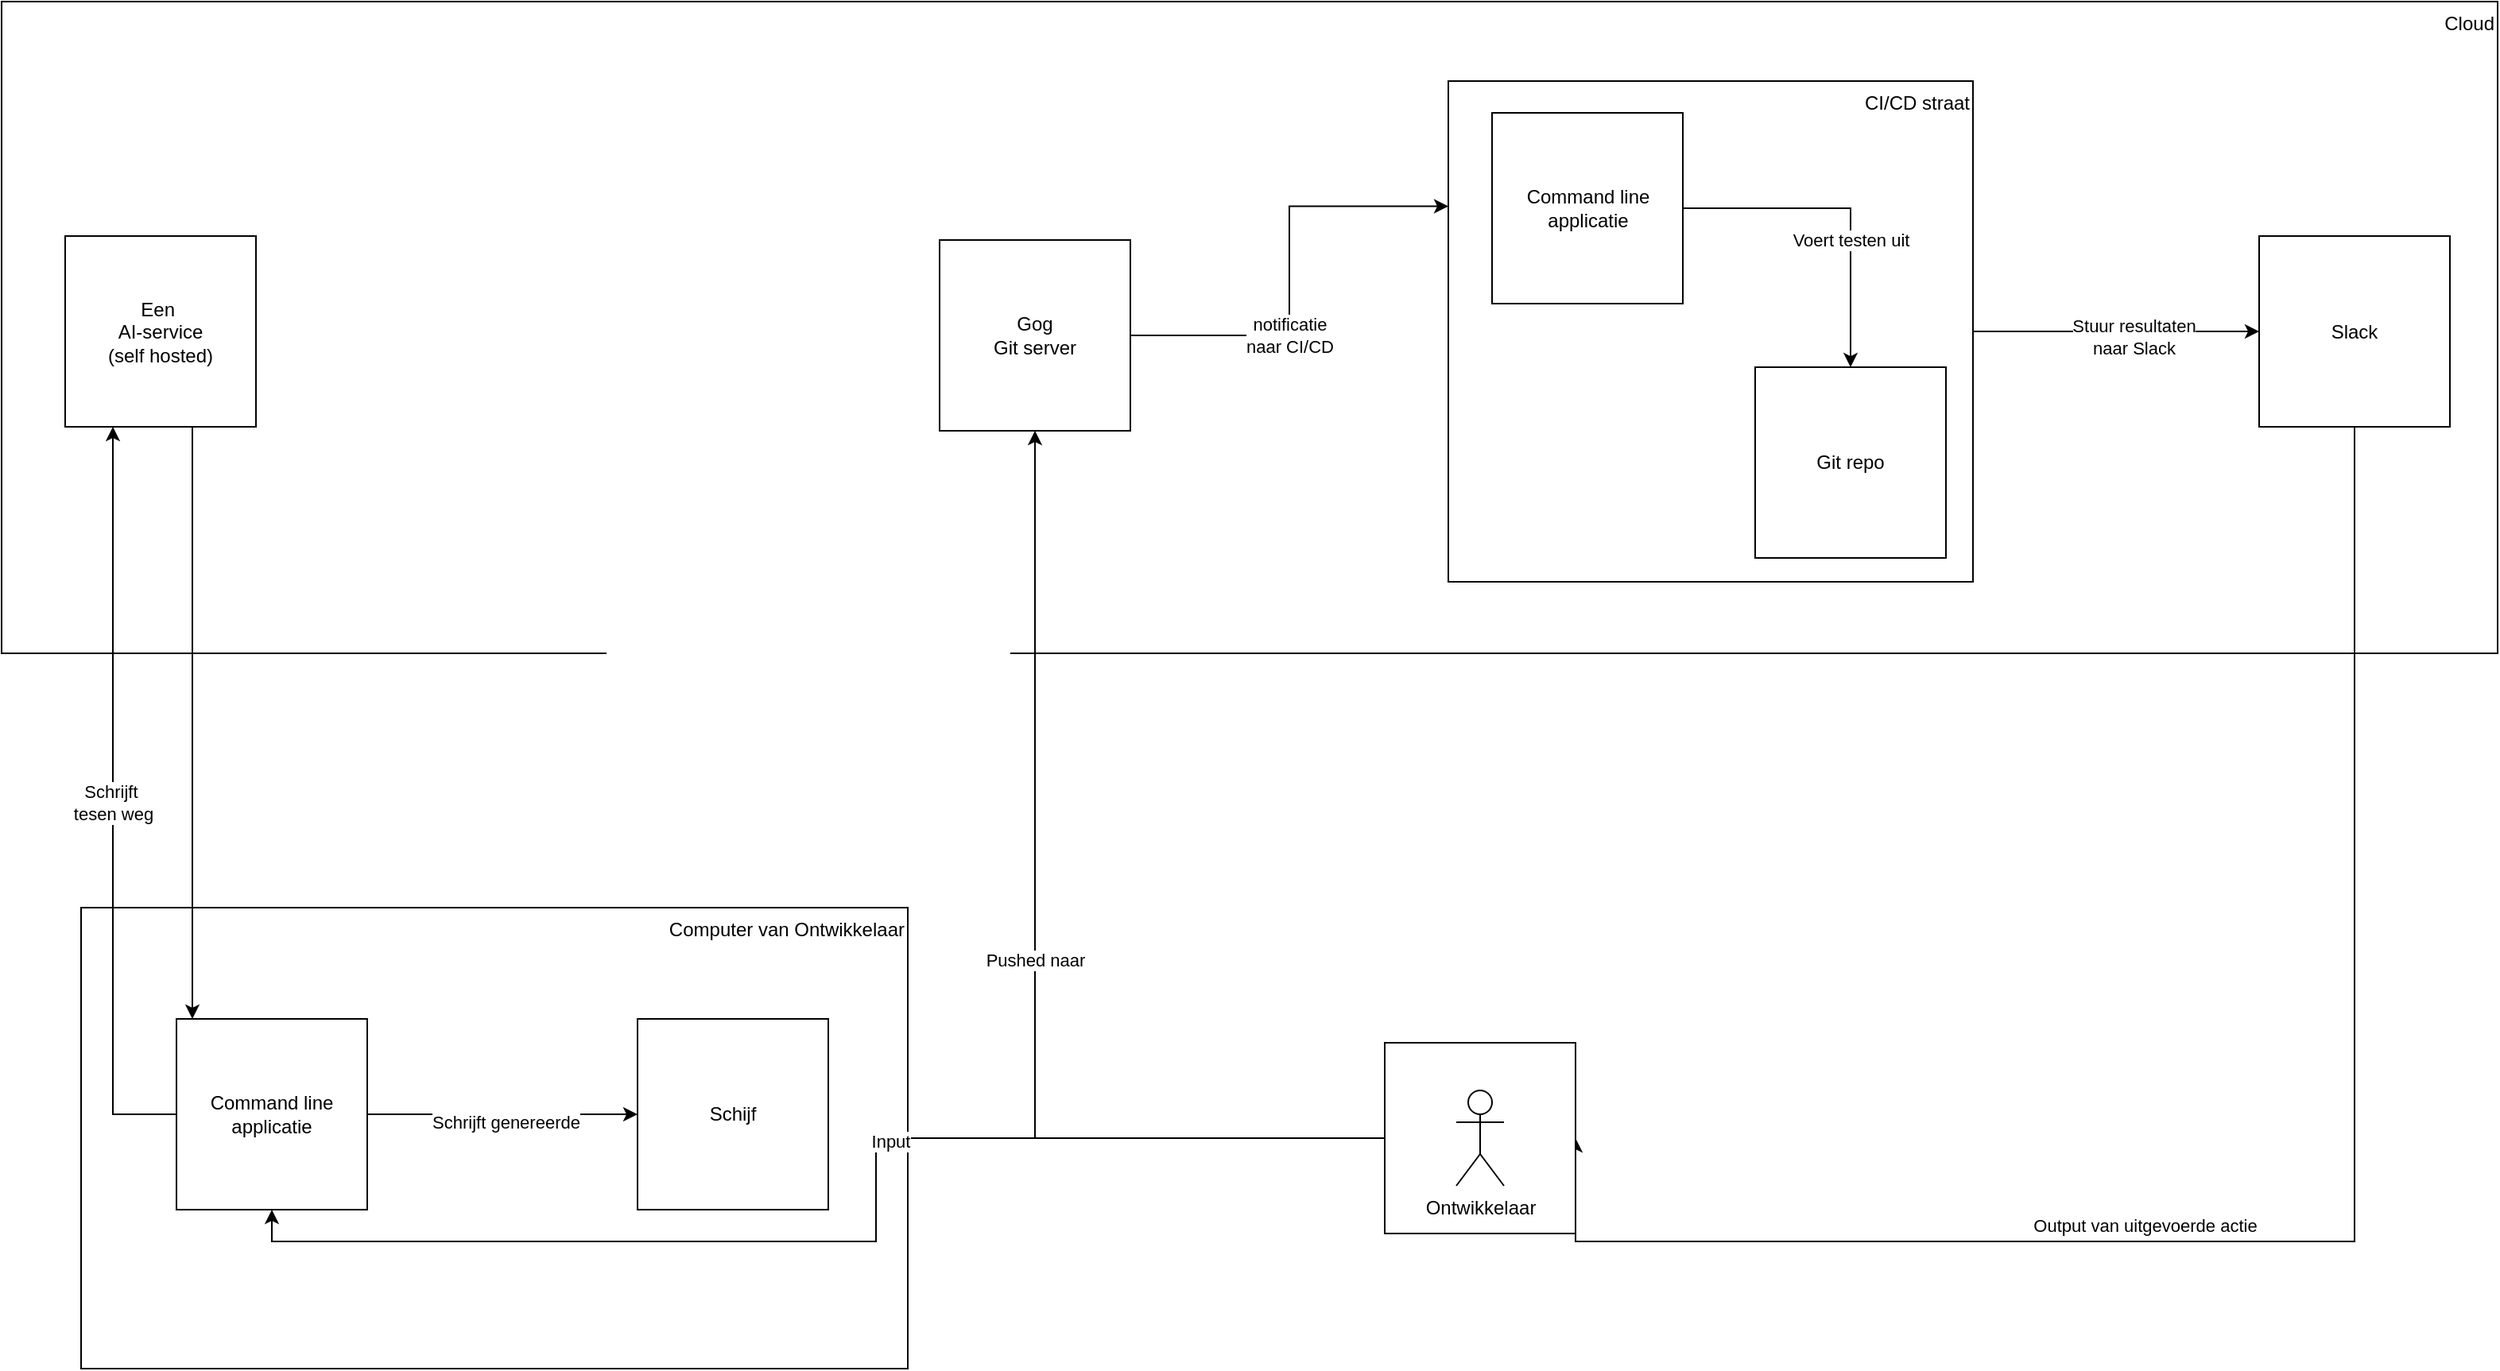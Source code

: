 <mxfile version="21.8.0" type="github" pages="3">
  <diagram name="CLI-app" id="19F6IEHBU7y040fCn14k">
    <mxGraphModel dx="2534" dy="1167" grid="1" gridSize="10" guides="1" tooltips="1" connect="1" arrows="1" fold="1" page="1" pageScale="1" pageWidth="827" pageHeight="1169" math="0" shadow="0">
      <root>
        <mxCell id="0" />
        <mxCell id="1" parent="0" />
        <mxCell id="iIQyyENJ2yBSxNIPr8Lr-37" value="" style="group" vertex="1" connectable="0" parent="1">
          <mxGeometry x="20" y="650" width="520" height="290" as="geometry" />
        </mxCell>
        <mxCell id="iIQyyENJ2yBSxNIPr8Lr-15" value="&amp;nbsp;Computer van Ontwikkelaar" style="rounded=0;whiteSpace=wrap;html=1;verticalAlign=top;align=right;" vertex="1" parent="iIQyyENJ2yBSxNIPr8Lr-37">
          <mxGeometry width="520" height="290" as="geometry" />
        </mxCell>
        <mxCell id="9t9XVMG57SSnMw09adY2-1" value="Command line applicatie" style="whiteSpace=wrap;html=1;aspect=fixed;direction=south;" vertex="1" parent="iIQyyENJ2yBSxNIPr8Lr-37">
          <mxGeometry x="60" y="70" width="120" height="120" as="geometry" />
        </mxCell>
        <mxCell id="iIQyyENJ2yBSxNIPr8Lr-19" value="Schijf" style="whiteSpace=wrap;html=1;aspect=fixed;" vertex="1" parent="iIQyyENJ2yBSxNIPr8Lr-37">
          <mxGeometry x="350" y="70" width="120" height="120" as="geometry" />
        </mxCell>
        <mxCell id="iIQyyENJ2yBSxNIPr8Lr-20" style="edgeStyle=orthogonalEdgeStyle;rounded=0;orthogonalLoop=1;jettySize=auto;html=1;entryX=0;entryY=0.5;entryDx=0;entryDy=0;" edge="1" parent="iIQyyENJ2yBSxNIPr8Lr-37" source="9t9XVMG57SSnMw09adY2-1" target="iIQyyENJ2yBSxNIPr8Lr-19">
          <mxGeometry relative="1" as="geometry" />
        </mxCell>
        <mxCell id="iIQyyENJ2yBSxNIPr8Lr-21" value="&lt;div&gt;Schrijft genereerde &lt;br&gt;&lt;/div&gt;" style="edgeLabel;html=1;align=center;verticalAlign=middle;resizable=0;points=[];" vertex="1" connectable="0" parent="iIQyyENJ2yBSxNIPr8Lr-20">
          <mxGeometry x="0.015" y="-5" relative="1" as="geometry">
            <mxPoint as="offset" />
          </mxGeometry>
        </mxCell>
        <mxCell id="iIQyyENJ2yBSxNIPr8Lr-18" value="&lt;div&gt;Cloud&lt;/div&gt;" style="rounded=0;whiteSpace=wrap;html=1;verticalAlign=top;align=right;" vertex="1" parent="1">
          <mxGeometry x="-30" y="80" width="1570" height="410" as="geometry" />
        </mxCell>
        <mxCell id="iIQyyENJ2yBSxNIPr8Lr-28" style="edgeStyle=orthogonalEdgeStyle;rounded=0;orthogonalLoop=1;jettySize=auto;html=1;entryX=0;entryY=0.5;entryDx=0;entryDy=0;" edge="1" parent="1" source="iIQyyENJ2yBSxNIPr8Lr-26" target="9t9XVMG57SSnMw09adY2-13">
          <mxGeometry relative="1" as="geometry" />
        </mxCell>
        <mxCell id="iIQyyENJ2yBSxNIPr8Lr-45" value="&lt;div&gt;Stuur resultaten &lt;br&gt;&lt;/div&gt;&lt;div&gt;naar Slack &lt;/div&gt;" style="edgeLabel;html=1;align=center;verticalAlign=middle;resizable=0;points=[];" vertex="1" connectable="0" parent="iIQyyENJ2yBSxNIPr8Lr-28">
          <mxGeometry x="-0.244" y="-2" relative="1" as="geometry">
            <mxPoint x="33" y="1" as="offset" />
          </mxGeometry>
        </mxCell>
        <mxCell id="iIQyyENJ2yBSxNIPr8Lr-48" style="edgeStyle=orthogonalEdgeStyle;rounded=0;orthogonalLoop=1;jettySize=auto;html=1;" edge="1" parent="1" source="9t9XVMG57SSnMw09adY2-2" target="9t9XVMG57SSnMw09adY2-1">
          <mxGeometry relative="1" as="geometry">
            <Array as="points">
              <mxPoint x="90" y="530" />
              <mxPoint x="90" y="530" />
            </Array>
          </mxGeometry>
        </mxCell>
        <mxCell id="9t9XVMG57SSnMw09adY2-2" value="&lt;div&gt;Een&amp;nbsp;&lt;/div&gt;&lt;div&gt;AI-service&lt;/div&gt;&lt;div&gt;(self hosted)&lt;br&gt;&lt;/div&gt;" style="whiteSpace=wrap;html=1;aspect=fixed;" vertex="1" parent="1">
          <mxGeometry x="10" y="227.5" width="120" height="120" as="geometry" />
        </mxCell>
        <mxCell id="9t9XVMG57SSnMw09adY2-34" value="" style="edgeStyle=orthogonalEdgeStyle;rounded=0;orthogonalLoop=1;jettySize=auto;html=1;exitX=0.5;exitY=1;exitDx=0;exitDy=0;entryX=1;entryY=0.5;entryDx=0;entryDy=0;" edge="1" parent="1" source="9t9XVMG57SSnMw09adY2-13" target="9t9XVMG57SSnMw09adY2-20">
          <mxGeometry relative="1" as="geometry">
            <mxPoint x="1120" y="287.467" as="sourcePoint" />
            <mxPoint x="550" y="1070" as="targetPoint" />
            <Array as="points">
              <mxPoint x="1450" y="860" />
            </Array>
          </mxGeometry>
        </mxCell>
        <mxCell id="iIQyyENJ2yBSxNIPr8Lr-30" value="Output van uitgevoerde actie" style="edgeLabel;html=1;align=center;verticalAlign=middle;resizable=0;points=[];" vertex="1" connectable="0" parent="9t9XVMG57SSnMw09adY2-34">
          <mxGeometry x="0.647" y="3" relative="1" as="geometry">
            <mxPoint x="234" y="-13" as="offset" />
          </mxGeometry>
        </mxCell>
        <mxCell id="9t9XVMG57SSnMw09adY2-13" value="Slack" style="whiteSpace=wrap;html=1;aspect=fixed;" vertex="1" parent="1">
          <mxGeometry x="1390" y="227.5" width="120" height="120" as="geometry" />
        </mxCell>
        <mxCell id="9t9XVMG57SSnMw09adY2-21" value="" style="group" vertex="1" connectable="0" parent="1">
          <mxGeometry x="840" y="735" width="120" height="120" as="geometry" />
        </mxCell>
        <mxCell id="9t9XVMG57SSnMw09adY2-20" value="" style="whiteSpace=wrap;html=1;aspect=fixed;" vertex="1" parent="9t9XVMG57SSnMw09adY2-21">
          <mxGeometry width="120" height="120" as="geometry" />
        </mxCell>
        <mxCell id="9t9XVMG57SSnMw09adY2-12" value="Ontwikkelaar" style="shape=umlActor;verticalLabelPosition=bottom;verticalAlign=top;html=1;outlineConnect=0;" vertex="1" parent="9t9XVMG57SSnMw09adY2-21">
          <mxGeometry x="45" y="30" width="30" height="60" as="geometry" />
        </mxCell>
        <mxCell id="iIQyyENJ2yBSxNIPr8Lr-29" value="" style="group" vertex="1" connectable="0" parent="1">
          <mxGeometry x="880" y="130" width="330" height="315" as="geometry" />
        </mxCell>
        <mxCell id="iIQyyENJ2yBSxNIPr8Lr-26" value="CI/CD straat" style="rounded=0;whiteSpace=wrap;html=1;verticalAlign=top;align=right;" vertex="1" parent="iIQyyENJ2yBSxNIPr8Lr-29">
          <mxGeometry width="330" height="315" as="geometry" />
        </mxCell>
        <mxCell id="iIQyyENJ2yBSxNIPr8Lr-33" style="edgeStyle=orthogonalEdgeStyle;rounded=0;orthogonalLoop=1;jettySize=auto;html=1;" edge="1" parent="iIQyyENJ2yBSxNIPr8Lr-29" source="iIQyyENJ2yBSxNIPr8Lr-22" target="iIQyyENJ2yBSxNIPr8Lr-25">
          <mxGeometry relative="1" as="geometry" />
        </mxCell>
        <mxCell id="iIQyyENJ2yBSxNIPr8Lr-34" value="Voert testen uit" style="edgeLabel;html=1;align=center;verticalAlign=middle;resizable=0;points=[];" vertex="1" connectable="0" parent="iIQyyENJ2yBSxNIPr8Lr-33">
          <mxGeometry x="-0.213" y="1" relative="1" as="geometry">
            <mxPoint x="24" y="21" as="offset" />
          </mxGeometry>
        </mxCell>
        <mxCell id="iIQyyENJ2yBSxNIPr8Lr-22" value="Command line applicatie" style="whiteSpace=wrap;html=1;aspect=fixed;direction=south;" vertex="1" parent="iIQyyENJ2yBSxNIPr8Lr-29">
          <mxGeometry x="27.5" y="20.004" width="120" height="120" as="geometry" />
        </mxCell>
        <mxCell id="iIQyyENJ2yBSxNIPr8Lr-25" value="Git repo" style="whiteSpace=wrap;html=1;aspect=fixed;direction=south;" vertex="1" parent="iIQyyENJ2yBSxNIPr8Lr-29">
          <mxGeometry x="193" y="180.004" width="120" height="120" as="geometry" />
        </mxCell>
        <mxCell id="iIQyyENJ2yBSxNIPr8Lr-38" style="edgeStyle=orthogonalEdgeStyle;rounded=0;orthogonalLoop=1;jettySize=auto;html=1;entryX=0;entryY=0.25;entryDx=0;entryDy=0;" edge="1" parent="1" source="iIQyyENJ2yBSxNIPr8Lr-36" target="iIQyyENJ2yBSxNIPr8Lr-26">
          <mxGeometry relative="1" as="geometry" />
        </mxCell>
        <mxCell id="iIQyyENJ2yBSxNIPr8Lr-40" value="&lt;div&gt;notificatie &lt;br&gt;&lt;/div&gt;&lt;div&gt;naar CI/CD&lt;br&gt;&lt;/div&gt;" style="edgeLabel;html=1;align=center;verticalAlign=middle;resizable=0;points=[];" vertex="1" connectable="0" parent="iIQyyENJ2yBSxNIPr8Lr-38">
          <mxGeometry x="-0.587" relative="1" as="geometry">
            <mxPoint x="42" as="offset" />
          </mxGeometry>
        </mxCell>
        <mxCell id="iIQyyENJ2yBSxNIPr8Lr-36" value="&lt;div&gt;Gog&lt;/div&gt;&lt;div&gt;Git server&lt;br&gt;&lt;/div&gt;" style="whiteSpace=wrap;html=1;aspect=fixed;direction=south;" vertex="1" parent="1">
          <mxGeometry x="560" y="230" width="120" height="120" as="geometry" />
        </mxCell>
        <mxCell id="iIQyyENJ2yBSxNIPr8Lr-42" value="Pushed naar" style="edgeStyle=orthogonalEdgeStyle;rounded=0;orthogonalLoop=1;jettySize=auto;html=1;entryX=1;entryY=0.5;entryDx=0;entryDy=0;" edge="1" parent="1" source="9t9XVMG57SSnMw09adY2-20" target="iIQyyENJ2yBSxNIPr8Lr-36">
          <mxGeometry relative="1" as="geometry" />
        </mxCell>
        <mxCell id="iIQyyENJ2yBSxNIPr8Lr-43" style="edgeStyle=orthogonalEdgeStyle;rounded=0;orthogonalLoop=1;jettySize=auto;html=1;entryX=1;entryY=0.5;entryDx=0;entryDy=0;" edge="1" parent="1" source="9t9XVMG57SSnMw09adY2-20" target="9t9XVMG57SSnMw09adY2-1">
          <mxGeometry relative="1" as="geometry" />
        </mxCell>
        <mxCell id="iIQyyENJ2yBSxNIPr8Lr-47" value="Input" style="edgeLabel;html=1;align=center;verticalAlign=middle;resizable=0;points=[];" vertex="1" connectable="0" parent="iIQyyENJ2yBSxNIPr8Lr-43">
          <mxGeometry x="-0.207" y="2" relative="1" as="geometry">
            <mxPoint as="offset" />
          </mxGeometry>
        </mxCell>
        <mxCell id="iIQyyENJ2yBSxNIPr8Lr-49" value="&lt;div&gt;Schrijft&amp;nbsp;&lt;/div&gt;&lt;div&gt;tesen weg&lt;/div&gt;" style="edgeStyle=orthogonalEdgeStyle;rounded=0;orthogonalLoop=1;jettySize=auto;html=1;" edge="1" parent="1" source="9t9XVMG57SSnMw09adY2-1" target="9t9XVMG57SSnMw09adY2-2">
          <mxGeometry relative="1" as="geometry">
            <Array as="points">
              <mxPoint x="40" y="490" />
              <mxPoint x="40" y="490" />
            </Array>
          </mxGeometry>
        </mxCell>
      </root>
    </mxGraphModel>
  </diagram>
  <diagram id="LyEQCibrR4L51hIpt30y" name="Pull request bot">
    <mxGraphModel dx="939" dy="642" grid="1" gridSize="10" guides="1" tooltips="1" connect="1" arrows="1" fold="1" page="1" pageScale="1" pageWidth="827" pageHeight="1169" math="0" shadow="0">
      <root>
        <mxCell id="0" />
        <mxCell id="1" parent="0" />
        <mxCell id="f6D9AY1i1ujLEHGKGXB5-1" value="" style="whiteSpace=wrap;html=1;aspect=fixed;" vertex="1" parent="1">
          <mxGeometry x="80" y="280" width="80" height="80" as="geometry" />
        </mxCell>
        <mxCell id="tKNuQPo6nZbaQXCj-rUX-1" value="&lt;div&gt;Een&amp;nbsp;&lt;/div&gt;&lt;div&gt;AI-service&lt;/div&gt;&lt;div&gt;(self hosted of&amp;nbsp;&lt;/div&gt;&lt;div&gt;maintained)&lt;br&gt;&lt;/div&gt;" style="whiteSpace=wrap;html=1;aspect=fixed;" vertex="1" parent="1">
          <mxGeometry x="80" y="80" width="120" height="120" as="geometry" />
        </mxCell>
      </root>
    </mxGraphModel>
  </diagram>
  <diagram id="Mg8v1b6Tj64Je1mn7FDo" name="Pagina-3">
    <mxGraphModel dx="939" dy="642" grid="1" gridSize="10" guides="1" tooltips="1" connect="1" arrows="1" fold="1" page="1" pageScale="1" pageWidth="827" pageHeight="1169" math="0" shadow="0">
      <root>
        <mxCell id="0" />
        <mxCell id="1" parent="0" />
      </root>
    </mxGraphModel>
  </diagram>
</mxfile>
